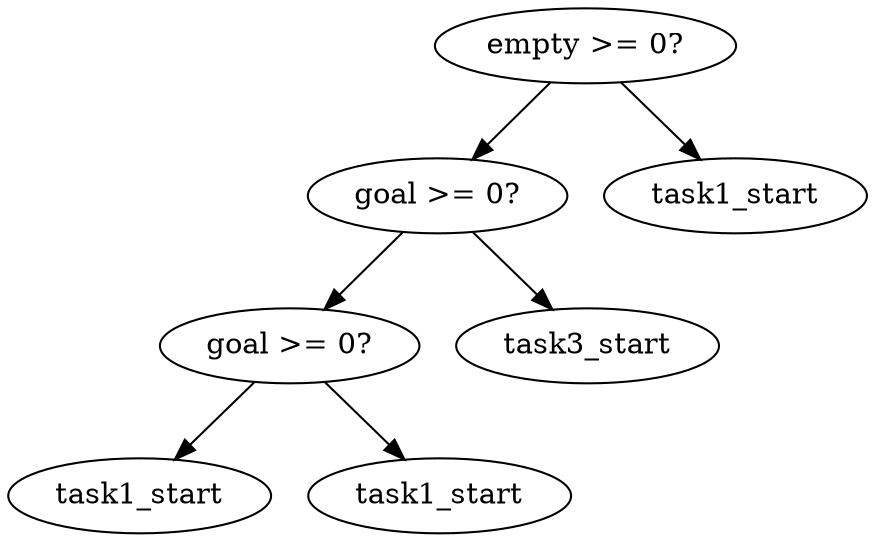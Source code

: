 digraph tree {
    "0x0" [label="empty >= 0?"];
    "0x1" [label="goal >= 0?"];
    "0x2" [label="goal >= 0?"];
    "0x3" [label="task1_start"];
    "0x4" [label="task1_start"];
    "0x5" [label="task3_start"];
    "0x6" [label="task1_start"];
    "0x0" -> "0x1";
    "0x0" -> "0x6";
    "0x1" -> "0x2";
    "0x1" -> "0x5";
    "0x2" -> "0x3";
    "0x2" -> "0x4";
}

